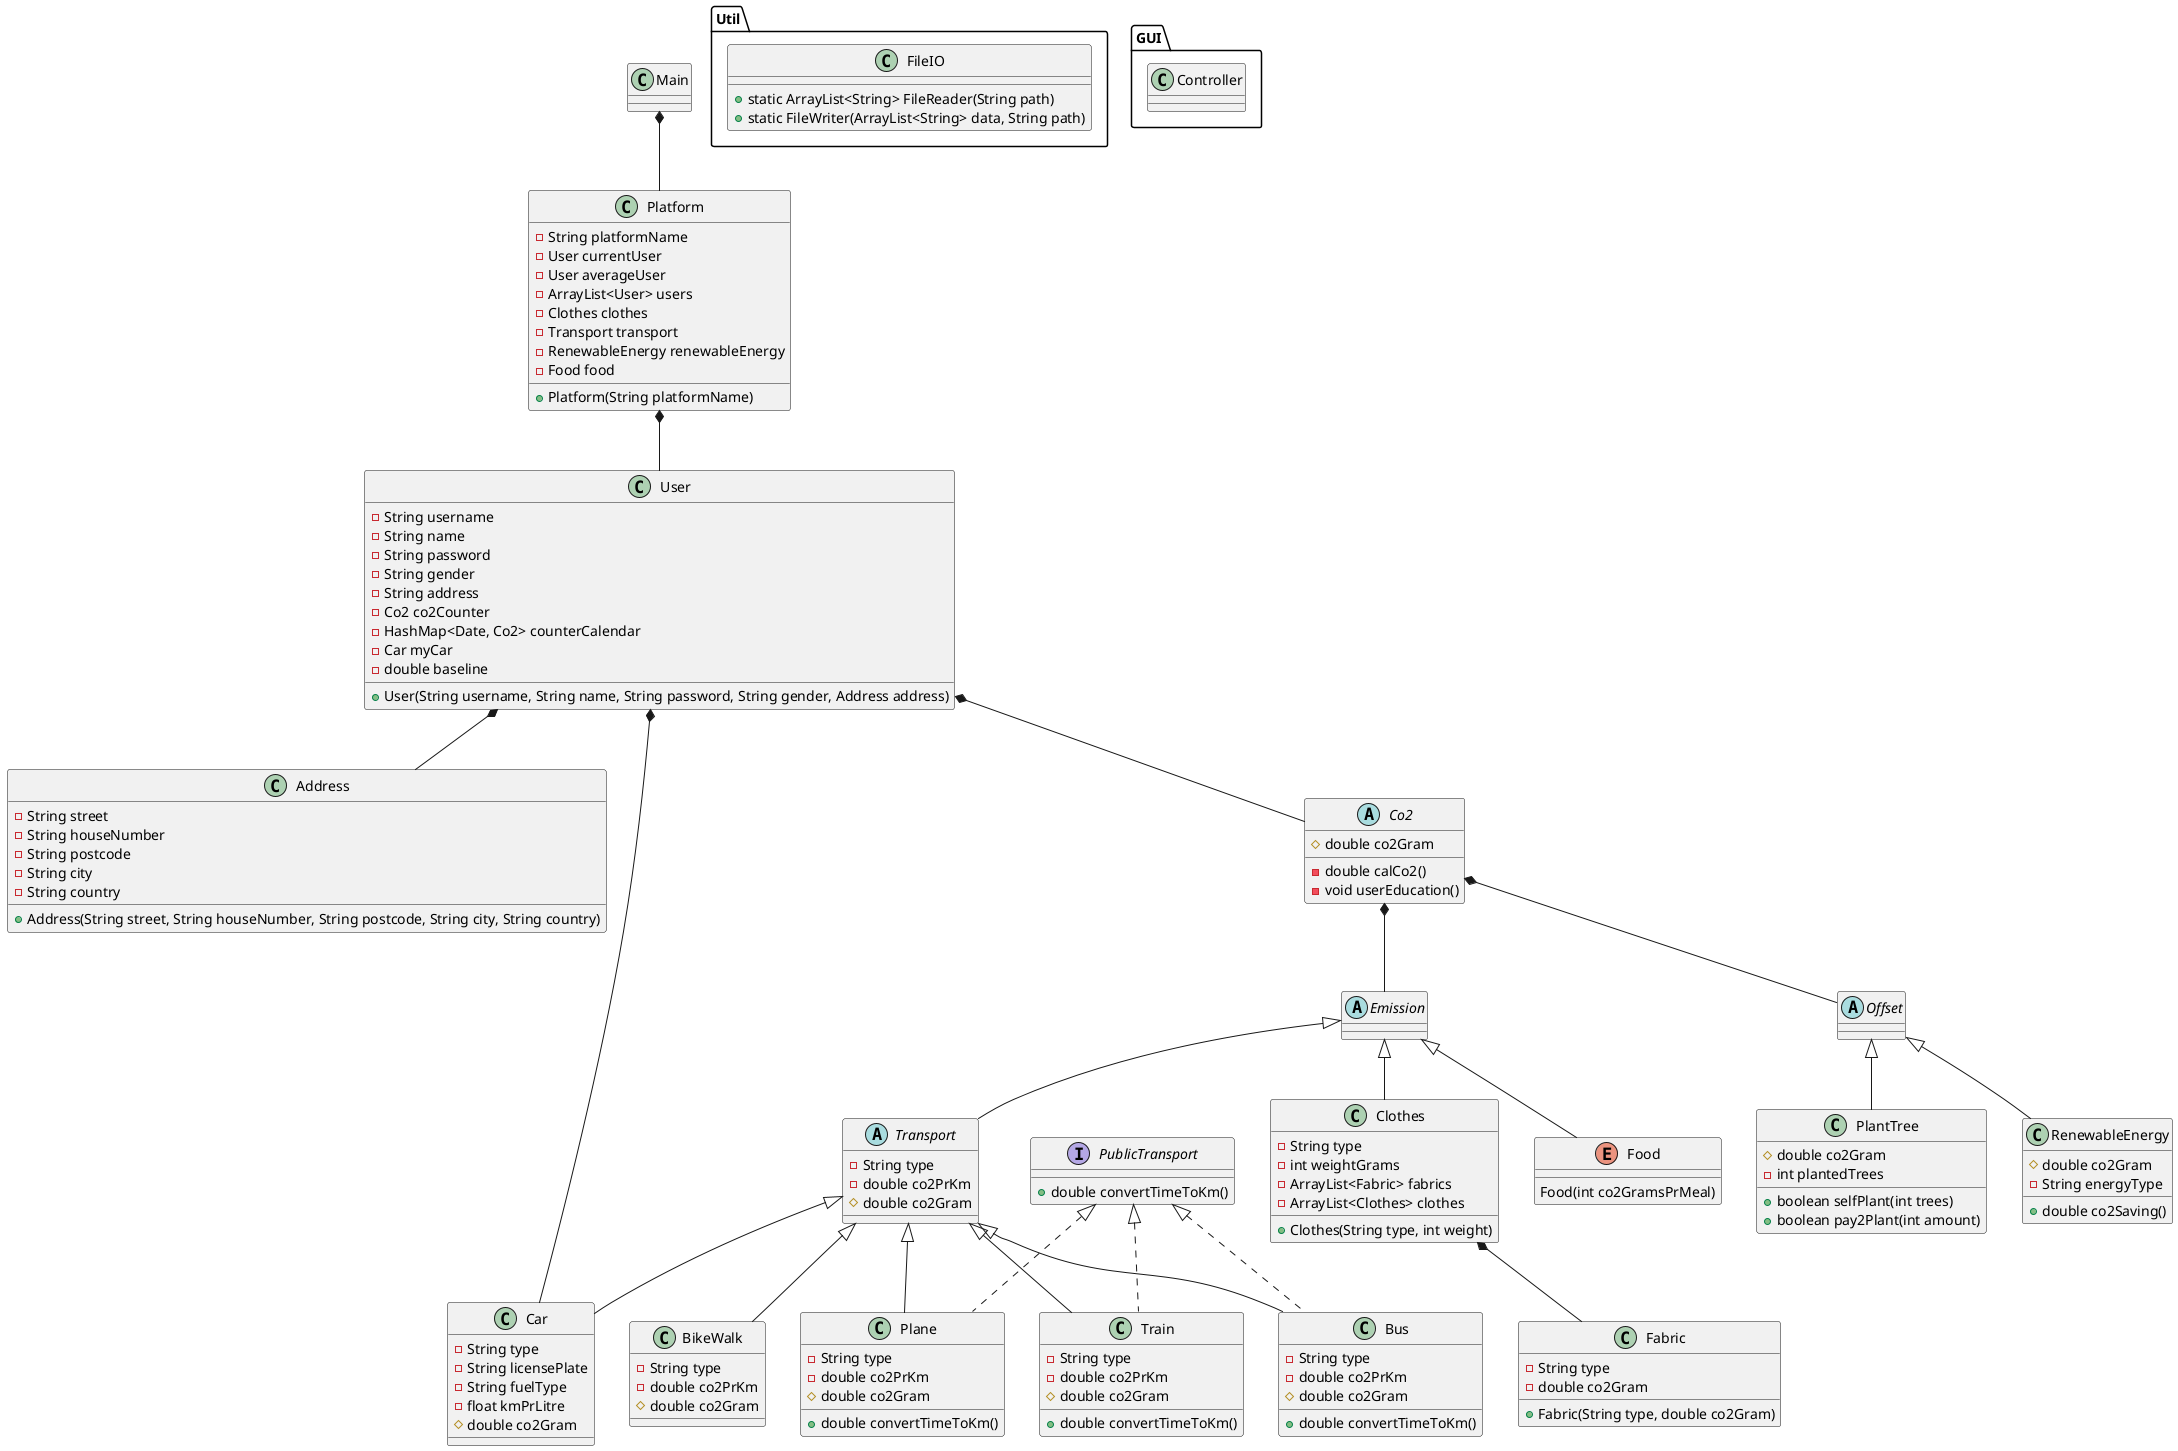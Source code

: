 @startuml
'https://plantuml.com/class-diagram

class Platform{
- String platformName
- User currentUser
- User averageUser
- ArrayList<User> users
- Clothes clothes
- Transport transport
- RenewableEnergy renewableEnergy
- Food food
+ Platform(String platformName)
}

class Main{

}
class User{
- String username
- String name
- String password
- String gender
- String address
- Co2 co2Counter
- HashMap<Date, Co2> counterCalendar
- Car myCar
- double baseline
+ User(String username, String name, String password, String gender, Address address)
}

class Address{
- String street
- String houseNumber
- String postcode
- String city
- String country
+ Address(String street, String houseNumber, String postcode, String city, String country)
}

abstract Co2{
# double co2Gram
- double calCo2()
- void userEducation()
}

abstract Emission{
}

abstract Offset{
}

class PlantTree{
# double co2Gram
- int plantedTrees
+ boolean selfPlant(int trees)
+ boolean pay2Plant(int amount)
}

class RenewableEnergy{
# double co2Gram
- String energyType
+ double co2Saving()
}

interface PublicTransport{
+ double convertTimeToKm()
}

abstract class Transport{
- String type
- double co2PrKm
# double co2Gram
}

class Car{
- String type
- String licensePlate
- String fuelType
- float kmPrLitre
# double co2Gram
}

class Plane implements PublicTransport{
- String type
- double co2PrKm
+ double convertTimeToKm()
# double co2Gram
}

class Train implements PublicTransport{
- String type
- double co2PrKm
+ double convertTimeToKm()
# double co2Gram
}

class Bus implements PublicTransport{
- String type
- double co2PrKm
+ double convertTimeToKm()
# double co2Gram
}

class BikeWalk{
- String type
- double co2PrKm
# double co2Gram
}

class Fabric{
- String type
- double co2Gram
+ Fabric(String type, double co2Gram)
}

class Clothes{
- String type
- int weightGrams
- ArrayList<Fabric> fabrics
- ArrayList<Clothes> clothes
+ Clothes(String type, int weight)
}

enum Food{
Food(int co2GramsPrMeal)
}

package "Util"{
class FileIO{
+ static ArrayList<String> FileReader(String path)
+ static FileWriter(ArrayList<String> data, String path)
}
}

package "GUI"{
class Controller
}

Main*-- Platform

Emission <|-- Transport
Emission <|-- Clothes
Emission <|-- Food

Platform *-- User

Clothes *-- Fabric

User *-- Car
User *-- Co2
User *-- Address

Co2 *-- Emission
Co2 *-- Offset

Offset <|-- RenewableEnergy

Offset <|-- PlantTree

Transport <|-- Plane
Transport <|-- BikeWalk
Transport <|-- Bus
Transport <|-- Car
Transport <|-- Train



@enduml